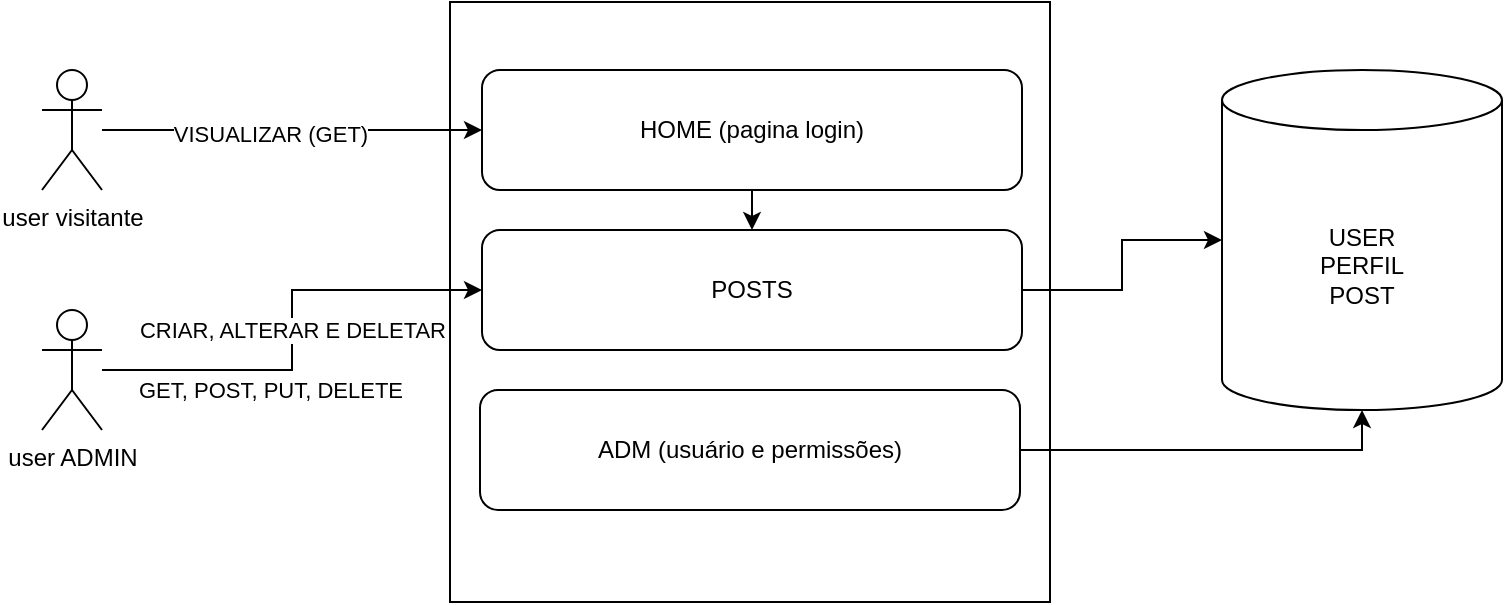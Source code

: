 <mxfile version="15.7.1" type="device" pages="2"><diagram id="DLZXIvQwgji-xDqGe5pn" name="Page-1"><mxGraphModel dx="946" dy="542" grid="1" gridSize="10" guides="1" tooltips="1" connect="1" arrows="1" fold="1" page="1" pageScale="1" pageWidth="827" pageHeight="1169" math="0" shadow="0"><root><mxCell id="0"/><mxCell id="1" parent="0"/><mxCell id="4MDT2xB1mHsCQAJqDMHq-1" value="" style="whiteSpace=wrap;html=1;aspect=fixed;" vertex="1" parent="1"><mxGeometry x="264" y="136" width="300" height="300" as="geometry"/></mxCell><mxCell id="4MDT2xB1mHsCQAJqDMHq-12" style="edgeStyle=orthogonalEdgeStyle;rounded=0;orthogonalLoop=1;jettySize=auto;html=1;exitX=0.5;exitY=1;exitDx=0;exitDy=0;entryX=0.5;entryY=0;entryDx=0;entryDy=0;" edge="1" parent="1" source="4MDT2xB1mHsCQAJqDMHq-5" target="4MDT2xB1mHsCQAJqDMHq-6"><mxGeometry relative="1" as="geometry"/></mxCell><mxCell id="4MDT2xB1mHsCQAJqDMHq-5" value="HOME (pagina login)" style="rounded=1;whiteSpace=wrap;html=1;" vertex="1" parent="1"><mxGeometry x="280" y="170" width="270" height="60" as="geometry"/></mxCell><mxCell id="4MDT2xB1mHsCQAJqDMHq-15" style="edgeStyle=orthogonalEdgeStyle;rounded=0;orthogonalLoop=1;jettySize=auto;html=1;exitX=1;exitY=0.5;exitDx=0;exitDy=0;entryX=0;entryY=0.5;entryDx=0;entryDy=0;entryPerimeter=0;" edge="1" parent="1" source="4MDT2xB1mHsCQAJqDMHq-6" target="4MDT2xB1mHsCQAJqDMHq-14"><mxGeometry relative="1" as="geometry"/></mxCell><mxCell id="4MDT2xB1mHsCQAJqDMHq-6" value="POSTS" style="rounded=1;whiteSpace=wrap;html=1;" vertex="1" parent="1"><mxGeometry x="280" y="250" width="270" height="60" as="geometry"/></mxCell><mxCell id="4MDT2xB1mHsCQAJqDMHq-16" style="edgeStyle=orthogonalEdgeStyle;rounded=0;orthogonalLoop=1;jettySize=auto;html=1;entryX=0.5;entryY=1;entryDx=0;entryDy=0;entryPerimeter=0;" edge="1" parent="1" source="4MDT2xB1mHsCQAJqDMHq-7" target="4MDT2xB1mHsCQAJqDMHq-14"><mxGeometry relative="1" as="geometry"/></mxCell><mxCell id="4MDT2xB1mHsCQAJqDMHq-7" value="ADM (usuário e permissões)" style="rounded=1;whiteSpace=wrap;html=1;" vertex="1" parent="1"><mxGeometry x="279" y="330" width="270" height="60" as="geometry"/></mxCell><mxCell id="4MDT2xB1mHsCQAJqDMHq-9" style="edgeStyle=orthogonalEdgeStyle;rounded=0;orthogonalLoop=1;jettySize=auto;html=1;entryX=0;entryY=0.5;entryDx=0;entryDy=0;" edge="1" parent="1" source="4MDT2xB1mHsCQAJqDMHq-8" target="4MDT2xB1mHsCQAJqDMHq-5"><mxGeometry relative="1" as="geometry"/></mxCell><mxCell id="4MDT2xB1mHsCQAJqDMHq-17" value="VISUALIZAR (GET)" style="edgeLabel;html=1;align=center;verticalAlign=middle;resizable=0;points=[];" vertex="1" connectable="0" parent="4MDT2xB1mHsCQAJqDMHq-9"><mxGeometry x="-0.116" y="-2" relative="1" as="geometry"><mxPoint as="offset"/></mxGeometry></mxCell><mxCell id="4MDT2xB1mHsCQAJqDMHq-8" value="user visitante" style="shape=umlActor;verticalLabelPosition=bottom;verticalAlign=top;html=1;outlineConnect=0;" vertex="1" parent="1"><mxGeometry x="60" y="170" width="30" height="60" as="geometry"/></mxCell><mxCell id="4MDT2xB1mHsCQAJqDMHq-11" value="CRIAR, ALTERAR E DELETAR" style="edgeStyle=orthogonalEdgeStyle;rounded=0;orthogonalLoop=1;jettySize=auto;html=1;" edge="1" parent="1" source="4MDT2xB1mHsCQAJqDMHq-10" target="4MDT2xB1mHsCQAJqDMHq-6"><mxGeometry relative="1" as="geometry"/></mxCell><mxCell id="4MDT2xB1mHsCQAJqDMHq-18" value="GET, POST, PUT, DELETE" style="edgeLabel;html=1;align=center;verticalAlign=middle;resizable=0;points=[];" vertex="1" connectable="0" parent="4MDT2xB1mHsCQAJqDMHq-11"><mxGeometry x="-0.27" y="-3" relative="1" as="geometry"><mxPoint y="7" as="offset"/></mxGeometry></mxCell><mxCell id="4MDT2xB1mHsCQAJqDMHq-10" value="user ADMIN" style="shape=umlActor;verticalLabelPosition=bottom;verticalAlign=top;html=1;outlineConnect=0;" vertex="1" parent="1"><mxGeometry x="60" y="290" width="30" height="60" as="geometry"/></mxCell><mxCell id="4MDT2xB1mHsCQAJqDMHq-14" value="&lt;div&gt;USER &lt;br&gt;&lt;/div&gt;&lt;div&gt;PERFIL&lt;/div&gt;&lt;div&gt;POST&lt;br&gt;&lt;/div&gt;" style="shape=cylinder3;whiteSpace=wrap;html=1;boundedLbl=1;backgroundOutline=1;size=15;" vertex="1" parent="1"><mxGeometry x="650" y="170" width="140" height="170" as="geometry"/></mxCell></root></mxGraphModel></diagram><diagram id="ZDTX4uEHf8BQnb2IxdxS" name="Page-2"><mxGraphModel dx="946" dy="542" grid="1" gridSize="10" guides="1" tooltips="1" connect="1" arrows="1" fold="1" page="1" pageScale="1" pageWidth="827" pageHeight="1169" math="0" shadow="0"><root><mxCell id="l_Lazl-WEMfgvG-jWV4f-0"/><mxCell id="l_Lazl-WEMfgvG-jWV4f-1" parent="l_Lazl-WEMfgvG-jWV4f-0"/><mxCell id="l_Lazl-WEMfgvG-jWV4f-4" style="edgeStyle=orthogonalEdgeStyle;rounded=0;orthogonalLoop=1;jettySize=auto;html=1;entryX=0;entryY=0.5;entryDx=0;entryDy=0;" edge="1" parent="l_Lazl-WEMfgvG-jWV4f-1" source="l_Lazl-WEMfgvG-jWV4f-2" target="l_Lazl-WEMfgvG-jWV4f-3"><mxGeometry relative="1" as="geometry"/></mxCell><mxCell id="l_Lazl-WEMfgvG-jWV4f-2" value="VISITANTE" style="shape=umlActor;verticalLabelPosition=bottom;verticalAlign=top;html=1;outlineConnect=0;" vertex="1" parent="l_Lazl-WEMfgvG-jWV4f-1"><mxGeometry x="40" y="200" width="30" height="60" as="geometry"/></mxCell><mxCell id="l_Lazl-WEMfgvG-jWV4f-6" style="edgeStyle=orthogonalEdgeStyle;rounded=0;orthogonalLoop=1;jettySize=auto;html=1;entryX=0;entryY=0.5;entryDx=0;entryDy=0;" edge="1" parent="l_Lazl-WEMfgvG-jWV4f-1" source="l_Lazl-WEMfgvG-jWV4f-3" target="l_Lazl-WEMfgvG-jWV4f-5"><mxGeometry relative="1" as="geometry"/></mxCell><mxCell id="l_Lazl-WEMfgvG-jWV4f-3" value="LOGAR" style="shape=process;whiteSpace=wrap;html=1;backgroundOutline=1;" vertex="1" parent="l_Lazl-WEMfgvG-jWV4f-1"><mxGeometry x="120" y="200" width="120" height="60" as="geometry"/></mxCell><mxCell id="l_Lazl-WEMfgvG-jWV4f-7" value="NAO" style="edgeStyle=orthogonalEdgeStyle;rounded=0;orthogonalLoop=1;jettySize=auto;html=1;exitX=0.5;exitY=1;exitDx=0;exitDy=0;entryX=0.5;entryY=1;entryDx=0;entryDy=0;" edge="1" parent="l_Lazl-WEMfgvG-jWV4f-1" source="l_Lazl-WEMfgvG-jWV4f-5" target="l_Lazl-WEMfgvG-jWV4f-3"><mxGeometry relative="1" as="geometry"/></mxCell><mxCell id="l_Lazl-WEMfgvG-jWV4f-12" style="edgeStyle=orthogonalEdgeStyle;rounded=0;orthogonalLoop=1;jettySize=auto;html=1;" edge="1" parent="l_Lazl-WEMfgvG-jWV4f-1" source="l_Lazl-WEMfgvG-jWV4f-5" target="l_Lazl-WEMfgvG-jWV4f-9"><mxGeometry relative="1" as="geometry"/></mxCell><mxCell id="l_Lazl-WEMfgvG-jWV4f-13" value="SIM" style="edgeLabel;html=1;align=center;verticalAlign=middle;resizable=0;points=[];" vertex="1" connectable="0" parent="l_Lazl-WEMfgvG-jWV4f-12"><mxGeometry x="-0.217" y="1" relative="1" as="geometry"><mxPoint as="offset"/></mxGeometry></mxCell><mxCell id="l_Lazl-WEMfgvG-jWV4f-5" value="USER VALIDO" style="rhombus;whiteSpace=wrap;html=1;" vertex="1" parent="l_Lazl-WEMfgvG-jWV4f-1"><mxGeometry x="320" y="190" width="80" height="80" as="geometry"/></mxCell><mxCell id="l_Lazl-WEMfgvG-jWV4f-9" value="GET POSTS" style="whiteSpace=wrap;html=1;aspect=fixed;" vertex="1" parent="l_Lazl-WEMfgvG-jWV4f-1"><mxGeometry x="520" y="165" width="130" height="130" as="geometry"/></mxCell><mxCell id="QslrlxrCiJsnO4cq_9J4-0" style="edgeStyle=orthogonalEdgeStyle;rounded=0;orthogonalLoop=1;jettySize=auto;html=1;entryX=0;entryY=0.5;entryDx=0;entryDy=0;" edge="1" source="QslrlxrCiJsnO4cq_9J4-1" target="QslrlxrCiJsnO4cq_9J4-3" parent="l_Lazl-WEMfgvG-jWV4f-1"><mxGeometry relative="1" as="geometry"/></mxCell><mxCell id="QslrlxrCiJsnO4cq_9J4-1" value="AMIN" style="shape=umlActor;verticalLabelPosition=bottom;verticalAlign=top;html=1;outlineConnect=0;" vertex="1" parent="l_Lazl-WEMfgvG-jWV4f-1"><mxGeometry x="40" y="355" width="30" height="60" as="geometry"/></mxCell><mxCell id="QslrlxrCiJsnO4cq_9J4-2" style="edgeStyle=orthogonalEdgeStyle;rounded=0;orthogonalLoop=1;jettySize=auto;html=1;entryX=0;entryY=0.5;entryDx=0;entryDy=0;" edge="1" source="QslrlxrCiJsnO4cq_9J4-3" target="QslrlxrCiJsnO4cq_9J4-7" parent="l_Lazl-WEMfgvG-jWV4f-1"><mxGeometry relative="1" as="geometry"/></mxCell><mxCell id="QslrlxrCiJsnO4cq_9J4-3" value="LOGAR" style="shape=process;whiteSpace=wrap;html=1;backgroundOutline=1;" vertex="1" parent="l_Lazl-WEMfgvG-jWV4f-1"><mxGeometry x="120" y="355" width="120" height="60" as="geometry"/></mxCell><mxCell id="QslrlxrCiJsnO4cq_9J4-4" value="NAO" style="edgeStyle=orthogonalEdgeStyle;rounded=0;orthogonalLoop=1;jettySize=auto;html=1;exitX=0.5;exitY=1;exitDx=0;exitDy=0;entryX=0.5;entryY=1;entryDx=0;entryDy=0;" edge="1" source="QslrlxrCiJsnO4cq_9J4-7" target="QslrlxrCiJsnO4cq_9J4-3" parent="l_Lazl-WEMfgvG-jWV4f-1"><mxGeometry relative="1" as="geometry"/></mxCell><mxCell id="QslrlxrCiJsnO4cq_9J4-5" style="edgeStyle=orthogonalEdgeStyle;rounded=0;orthogonalLoop=1;jettySize=auto;html=1;" edge="1" source="QslrlxrCiJsnO4cq_9J4-7" target="QslrlxrCiJsnO4cq_9J4-8" parent="l_Lazl-WEMfgvG-jWV4f-1"><mxGeometry relative="1" as="geometry"/></mxCell><mxCell id="QslrlxrCiJsnO4cq_9J4-6" value="SIM" style="edgeLabel;html=1;align=center;verticalAlign=middle;resizable=0;points=[];" vertex="1" connectable="0" parent="QslrlxrCiJsnO4cq_9J4-5"><mxGeometry x="-0.217" y="1" relative="1" as="geometry"><mxPoint as="offset"/></mxGeometry></mxCell><mxCell id="QslrlxrCiJsnO4cq_9J4-7" value="USER VALIDO" style="rhombus;whiteSpace=wrap;html=1;" vertex="1" parent="l_Lazl-WEMfgvG-jWV4f-1"><mxGeometry x="320" y="345" width="80" height="80" as="geometry"/></mxCell><mxCell id="QslrlxrCiJsnO4cq_9J4-8" value="" style="whiteSpace=wrap;html=1;aspect=fixed;" vertex="1" parent="l_Lazl-WEMfgvG-jWV4f-1"><mxGeometry x="520" y="320" width="130" height="130" as="geometry"/></mxCell><mxCell id="QslrlxrCiJsnO4cq_9J4-11" value="ADM PAGE" style="shape=process;whiteSpace=wrap;html=1;backgroundOutline=1;" vertex="1" parent="l_Lazl-WEMfgvG-jWV4f-1"><mxGeometry x="525" y="330" width="115" height="40" as="geometry"/></mxCell><mxCell id="QslrlxrCiJsnO4cq_9J4-12" value="CRUD POSTS" style="shape=process;whiteSpace=wrap;html=1;backgroundOutline=1;" vertex="1" parent="l_Lazl-WEMfgvG-jWV4f-1"><mxGeometry x="525" y="380" width="115" height="60" as="geometry"/></mxCell></root></mxGraphModel></diagram></mxfile>